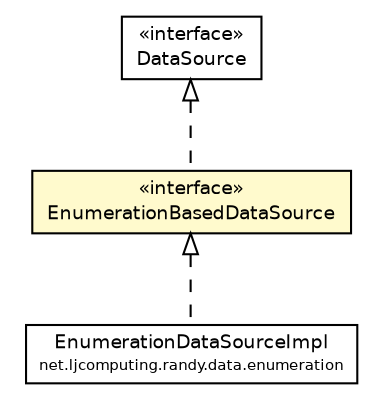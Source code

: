 #!/usr/local/bin/dot
#
# Class diagram 
# Generated by UMLGraph version R5_6 (http://www.umlgraph.org/)
#

digraph G {
	edge [fontname="Helvetica",fontsize=10,labelfontname="Helvetica",labelfontsize=10];
	node [fontname="Helvetica",fontsize=10,shape=plaintext];
	nodesep=0.25;
	ranksep=0.5;
	// net.ljcomputing.randy.data.EnumerationBasedDataSource
	c470 [label=<<table title="net.ljcomputing.randy.data.EnumerationBasedDataSource" border="0" cellborder="1" cellspacing="0" cellpadding="2" port="p" bgcolor="lemonChiffon" href="./EnumerationBasedDataSource.html">
		<tr><td><table border="0" cellspacing="0" cellpadding="1">
<tr><td align="center" balign="center"> &#171;interface&#187; </td></tr>
<tr><td align="center" balign="center"> EnumerationBasedDataSource </td></tr>
		</table></td></tr>
		</table>>, URL="./EnumerationBasedDataSource.html", fontname="Helvetica", fontcolor="black", fontsize=9.0];
	// net.ljcomputing.randy.data.DataSource
	c472 [label=<<table title="net.ljcomputing.randy.data.DataSource" border="0" cellborder="1" cellspacing="0" cellpadding="2" port="p" href="./DataSource.html">
		<tr><td><table border="0" cellspacing="0" cellpadding="1">
<tr><td align="center" balign="center"> &#171;interface&#187; </td></tr>
<tr><td align="center" balign="center"> DataSource </td></tr>
		</table></td></tr>
		</table>>, URL="./DataSource.html", fontname="Helvetica", fontcolor="black", fontsize=9.0];
	// net.ljcomputing.randy.data.enumeration.EnumerationDataSourceImpl
	c474 [label=<<table title="net.ljcomputing.randy.data.enumeration.EnumerationDataSourceImpl" border="0" cellborder="1" cellspacing="0" cellpadding="2" port="p" href="./enumeration/EnumerationDataSourceImpl.html">
		<tr><td><table border="0" cellspacing="0" cellpadding="1">
<tr><td align="center" balign="center"> EnumerationDataSourceImpl </td></tr>
<tr><td align="center" balign="center"><font point-size="7.0"> net.ljcomputing.randy.data.enumeration </font></td></tr>
		</table></td></tr>
		</table>>, URL="./enumeration/EnumerationDataSourceImpl.html", fontname="Helvetica", fontcolor="black", fontsize=9.0];
	//net.ljcomputing.randy.data.EnumerationBasedDataSource implements net.ljcomputing.randy.data.DataSource
	c472:p -> c470:p [dir=back,arrowtail=empty,style=dashed];
	//net.ljcomputing.randy.data.enumeration.EnumerationDataSourceImpl implements net.ljcomputing.randy.data.EnumerationBasedDataSource
	c470:p -> c474:p [dir=back,arrowtail=empty,style=dashed];
}

